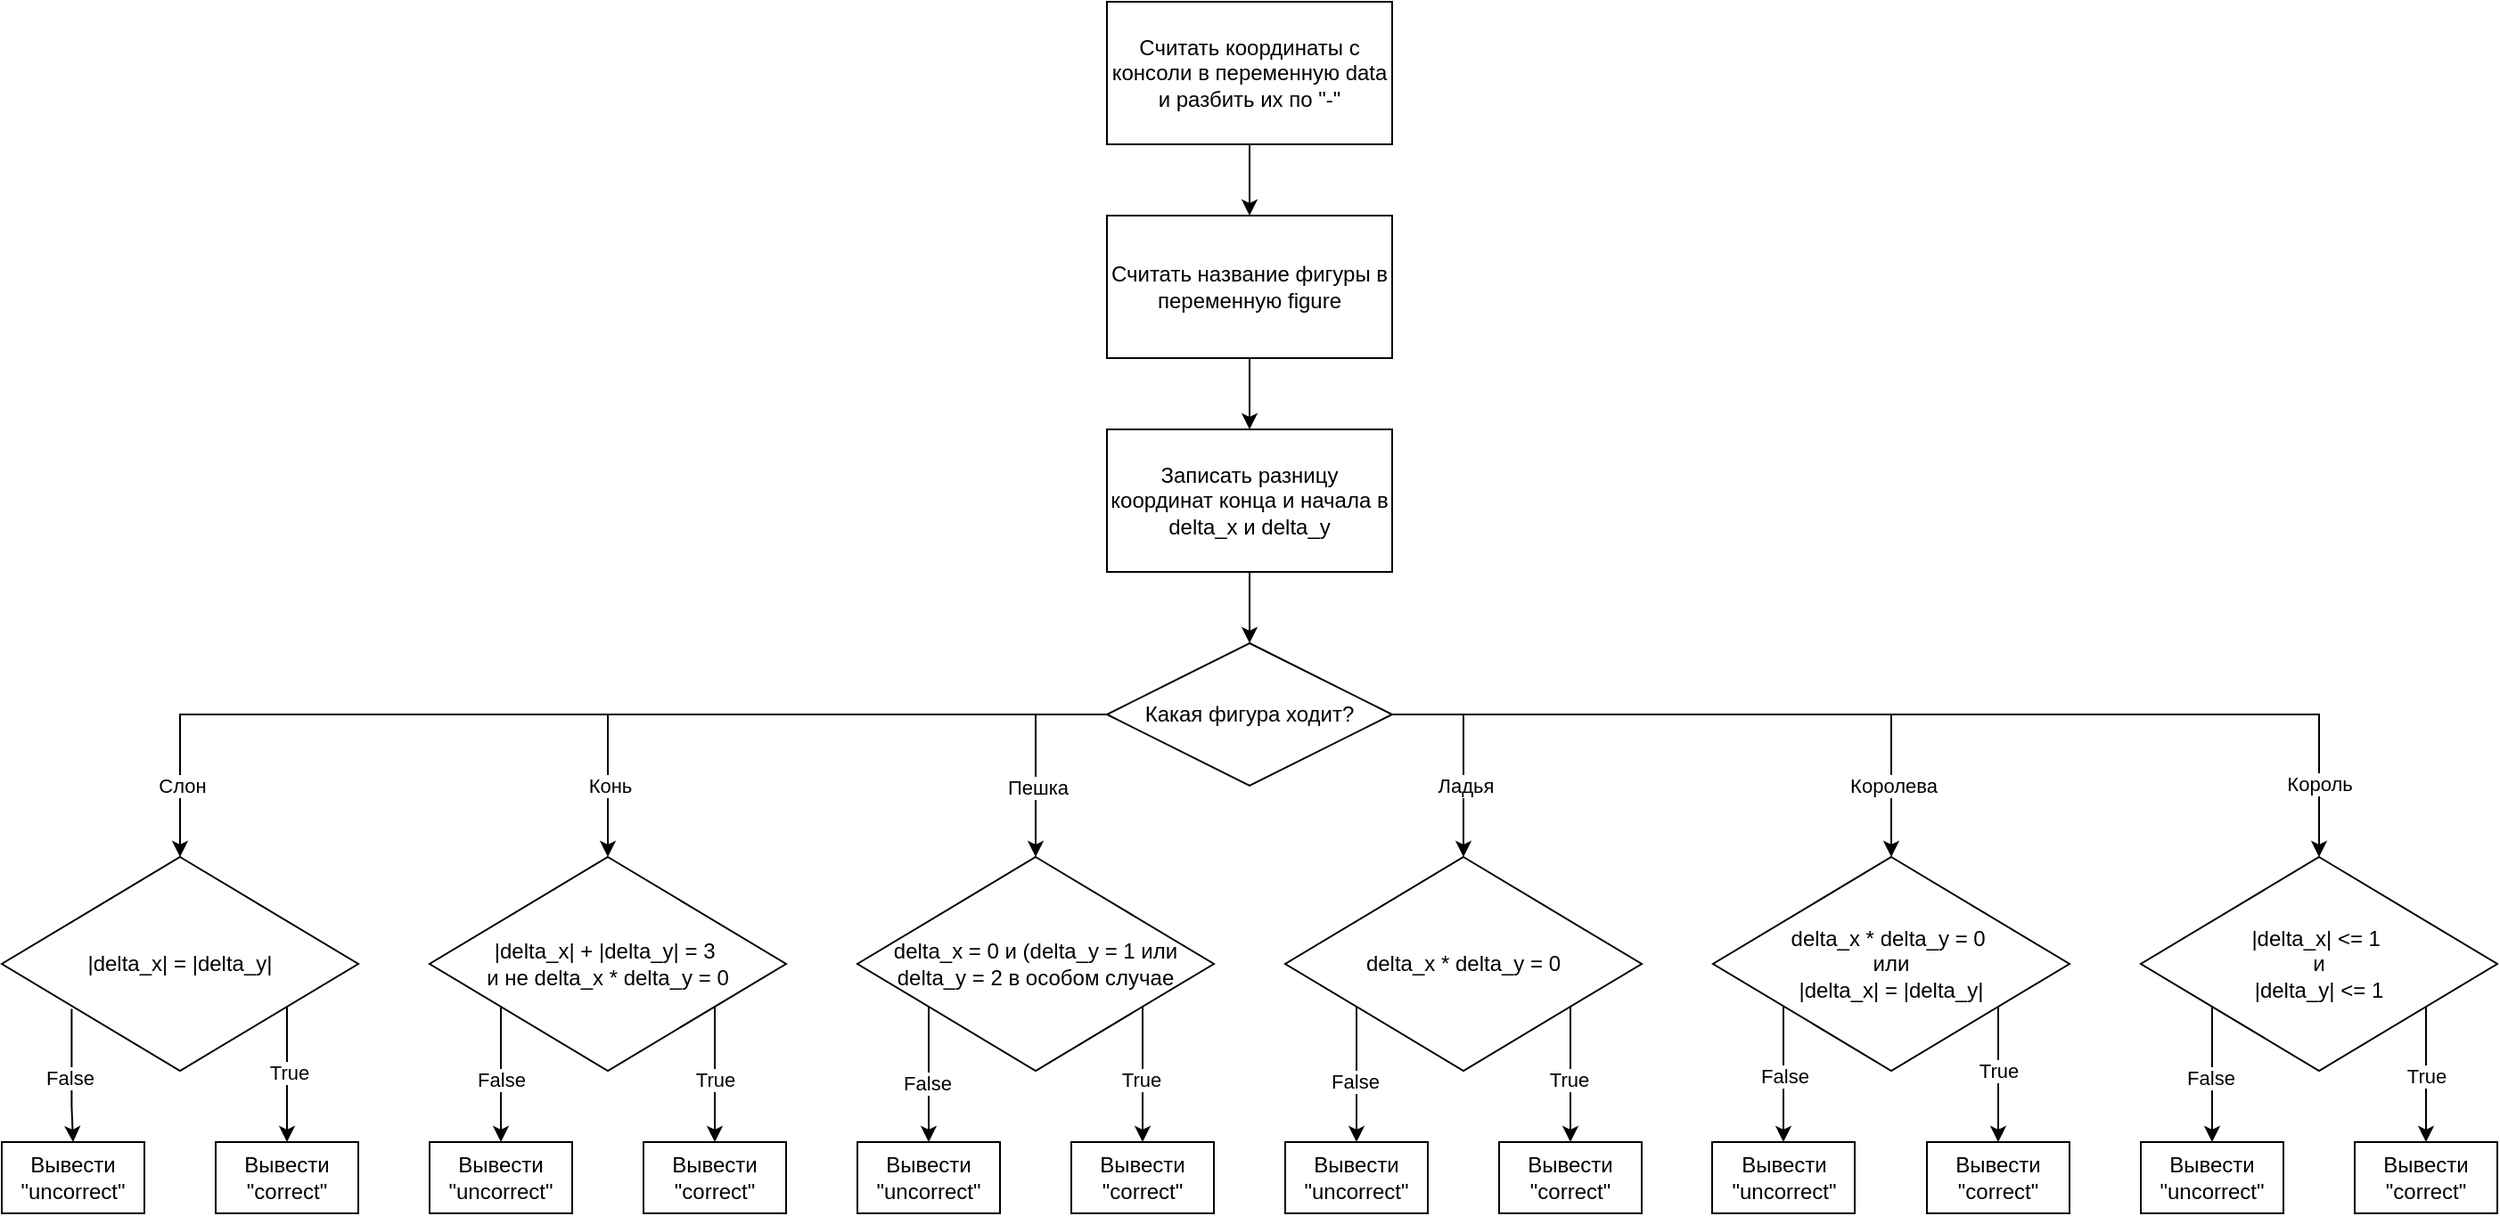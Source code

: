 <mxfile version="24.7.16">
  <diagram name="Страница — 1" id="Sr3ypWl--_1FnlIJtkq3">
    <mxGraphModel dx="2732" dy="951" grid="1" gridSize="10" guides="1" tooltips="1" connect="1" arrows="1" fold="1" page="1" pageScale="1" pageWidth="827" pageHeight="1169" math="0" shadow="0">
      <root>
        <mxCell id="0" />
        <mxCell id="1" parent="0" />
        <mxCell id="nNFturb-hY3B3aRszfwS-14" style="edgeStyle=orthogonalEdgeStyle;rounded=0;orthogonalLoop=1;jettySize=auto;html=1;entryX=0.5;entryY=0;entryDx=0;entryDy=0;" edge="1" parent="1" source="nNFturb-hY3B3aRszfwS-1" target="nNFturb-hY3B3aRszfwS-2">
          <mxGeometry relative="1" as="geometry" />
        </mxCell>
        <mxCell id="nNFturb-hY3B3aRszfwS-1" value="Считать координаты с консоли в переменную data и разбить их по &quot;-&quot;" style="rounded=0;whiteSpace=wrap;html=1;" vertex="1" parent="1">
          <mxGeometry x="320" y="40" width="160" height="80" as="geometry" />
        </mxCell>
        <mxCell id="nNFturb-hY3B3aRszfwS-15" style="edgeStyle=orthogonalEdgeStyle;rounded=0;orthogonalLoop=1;jettySize=auto;html=1;entryX=0.5;entryY=0;entryDx=0;entryDy=0;" edge="1" parent="1" source="nNFturb-hY3B3aRszfwS-2" target="nNFturb-hY3B3aRszfwS-3">
          <mxGeometry relative="1" as="geometry" />
        </mxCell>
        <mxCell id="nNFturb-hY3B3aRszfwS-2" value="Считать название фигуры в переменную figure" style="rounded=0;whiteSpace=wrap;html=1;" vertex="1" parent="1">
          <mxGeometry x="320" y="160" width="160" height="80" as="geometry" />
        </mxCell>
        <mxCell id="nNFturb-hY3B3aRszfwS-16" style="edgeStyle=orthogonalEdgeStyle;rounded=0;orthogonalLoop=1;jettySize=auto;html=1;" edge="1" parent="1" source="nNFturb-hY3B3aRszfwS-3" target="nNFturb-hY3B3aRszfwS-6">
          <mxGeometry relative="1" as="geometry" />
        </mxCell>
        <mxCell id="nNFturb-hY3B3aRszfwS-3" value="Записать разницу координат конца и начала в delta_x и delta_y" style="rounded=0;whiteSpace=wrap;html=1;" vertex="1" parent="1">
          <mxGeometry x="320" y="280" width="160" height="80" as="geometry" />
        </mxCell>
        <mxCell id="nNFturb-hY3B3aRszfwS-17" style="edgeStyle=orthogonalEdgeStyle;rounded=0;orthogonalLoop=1;jettySize=auto;html=1;entryX=0.5;entryY=0;entryDx=0;entryDy=0;" edge="1" parent="1" source="nNFturb-hY3B3aRszfwS-6" target="nNFturb-hY3B3aRszfwS-8">
          <mxGeometry relative="1" as="geometry">
            <Array as="points">
              <mxPoint x="520" y="440" />
            </Array>
          </mxGeometry>
        </mxCell>
        <mxCell id="nNFturb-hY3B3aRszfwS-24" value="Ладья" style="edgeLabel;html=1;align=center;verticalAlign=middle;resizable=0;points=[];" vertex="1" connectable="0" parent="nNFturb-hY3B3aRszfwS-17">
          <mxGeometry x="0.332" y="1" relative="1" as="geometry">
            <mxPoint as="offset" />
          </mxGeometry>
        </mxCell>
        <mxCell id="nNFturb-hY3B3aRszfwS-18" style="edgeStyle=orthogonalEdgeStyle;rounded=0;orthogonalLoop=1;jettySize=auto;html=1;entryX=0.5;entryY=0;entryDx=0;entryDy=0;" edge="1" parent="1" source="nNFturb-hY3B3aRszfwS-6" target="nNFturb-hY3B3aRszfwS-12">
          <mxGeometry relative="1" as="geometry" />
        </mxCell>
        <mxCell id="nNFturb-hY3B3aRszfwS-27" value="Королева" style="edgeLabel;html=1;align=center;verticalAlign=middle;resizable=0;points=[];" vertex="1" connectable="0" parent="nNFturb-hY3B3aRszfwS-18">
          <mxGeometry x="0.777" y="1" relative="1" as="geometry">
            <mxPoint as="offset" />
          </mxGeometry>
        </mxCell>
        <mxCell id="nNFturb-hY3B3aRszfwS-19" style="edgeStyle=orthogonalEdgeStyle;rounded=0;orthogonalLoop=1;jettySize=auto;html=1;entryX=0.5;entryY=0;entryDx=0;entryDy=0;" edge="1" parent="1" source="nNFturb-hY3B3aRszfwS-6" target="nNFturb-hY3B3aRszfwS-13">
          <mxGeometry relative="1" as="geometry" />
        </mxCell>
        <mxCell id="nNFturb-hY3B3aRszfwS-29" value="Король" style="edgeLabel;html=1;align=center;verticalAlign=middle;resizable=0;points=[];" vertex="1" connectable="0" parent="nNFturb-hY3B3aRszfwS-19">
          <mxGeometry x="0.861" relative="1" as="geometry">
            <mxPoint as="offset" />
          </mxGeometry>
        </mxCell>
        <mxCell id="nNFturb-hY3B3aRszfwS-20" style="edgeStyle=orthogonalEdgeStyle;rounded=0;orthogonalLoop=1;jettySize=auto;html=1;entryX=0.5;entryY=0;entryDx=0;entryDy=0;" edge="1" parent="1" source="nNFturb-hY3B3aRszfwS-6" target="nNFturb-hY3B3aRszfwS-7">
          <mxGeometry relative="1" as="geometry">
            <Array as="points">
              <mxPoint x="280" y="440" />
            </Array>
          </mxGeometry>
        </mxCell>
        <mxCell id="nNFturb-hY3B3aRszfwS-25" value="Пешка" style="edgeLabel;html=1;align=center;verticalAlign=middle;resizable=0;points=[];" vertex="1" connectable="0" parent="nNFturb-hY3B3aRszfwS-20">
          <mxGeometry x="0.348" y="1" relative="1" as="geometry">
            <mxPoint as="offset" />
          </mxGeometry>
        </mxCell>
        <mxCell id="nNFturb-hY3B3aRszfwS-21" style="edgeStyle=orthogonalEdgeStyle;rounded=0;orthogonalLoop=1;jettySize=auto;html=1;entryX=0.5;entryY=0;entryDx=0;entryDy=0;" edge="1" parent="1" source="nNFturb-hY3B3aRszfwS-6" target="nNFturb-hY3B3aRszfwS-9">
          <mxGeometry relative="1" as="geometry" />
        </mxCell>
        <mxCell id="nNFturb-hY3B3aRszfwS-26" value="Конь" style="edgeLabel;html=1;align=center;verticalAlign=middle;resizable=0;points=[];" vertex="1" connectable="0" parent="nNFturb-hY3B3aRszfwS-21">
          <mxGeometry x="0.777" y="1" relative="1" as="geometry">
            <mxPoint as="offset" />
          </mxGeometry>
        </mxCell>
        <mxCell id="nNFturb-hY3B3aRszfwS-22" style="edgeStyle=orthogonalEdgeStyle;rounded=0;orthogonalLoop=1;jettySize=auto;html=1;entryX=0.5;entryY=0;entryDx=0;entryDy=0;" edge="1" parent="1" source="nNFturb-hY3B3aRszfwS-6" target="nNFturb-hY3B3aRszfwS-11">
          <mxGeometry relative="1" as="geometry" />
        </mxCell>
        <mxCell id="nNFturb-hY3B3aRszfwS-28" value="Слон" style="edgeLabel;html=1;align=center;verticalAlign=middle;resizable=0;points=[];" vertex="1" connectable="0" parent="nNFturb-hY3B3aRszfwS-22">
          <mxGeometry x="0.866" y="1" relative="1" as="geometry">
            <mxPoint as="offset" />
          </mxGeometry>
        </mxCell>
        <mxCell id="nNFturb-hY3B3aRszfwS-6" value="Какая фигура ходит?" style="rhombus;whiteSpace=wrap;html=1;" vertex="1" parent="1">
          <mxGeometry x="320" y="400" width="160" height="80" as="geometry" />
        </mxCell>
        <mxCell id="nNFturb-hY3B3aRszfwS-73" style="edgeStyle=orthogonalEdgeStyle;rounded=0;orthogonalLoop=1;jettySize=auto;html=1;entryX=0.5;entryY=0;entryDx=0;entryDy=0;" edge="1" parent="1" source="nNFturb-hY3B3aRszfwS-7" target="nNFturb-hY3B3aRszfwS-66">
          <mxGeometry relative="1" as="geometry">
            <Array as="points">
              <mxPoint x="220" y="630" />
              <mxPoint x="220" y="630" />
            </Array>
          </mxGeometry>
        </mxCell>
        <mxCell id="nNFturb-hY3B3aRszfwS-90" value="False" style="edgeLabel;html=1;align=center;verticalAlign=middle;resizable=0;points=[];" vertex="1" connectable="0" parent="nNFturb-hY3B3aRszfwS-73">
          <mxGeometry x="0.121" y="-1" relative="1" as="geometry">
            <mxPoint as="offset" />
          </mxGeometry>
        </mxCell>
        <mxCell id="nNFturb-hY3B3aRszfwS-74" style="edgeStyle=orthogonalEdgeStyle;rounded=0;orthogonalLoop=1;jettySize=auto;html=1;entryX=0.5;entryY=0;entryDx=0;entryDy=0;" edge="1" parent="1" source="nNFturb-hY3B3aRszfwS-7" target="nNFturb-hY3B3aRszfwS-65">
          <mxGeometry relative="1" as="geometry">
            <Array as="points">
              <mxPoint x="330" y="640" />
              <mxPoint x="330" y="640" />
            </Array>
          </mxGeometry>
        </mxCell>
        <mxCell id="nNFturb-hY3B3aRszfwS-89" value="True" style="edgeLabel;html=1;align=center;verticalAlign=middle;resizable=0;points=[];" vertex="1" connectable="0" parent="nNFturb-hY3B3aRszfwS-74">
          <mxGeometry x="0.062" y="-1" relative="1" as="geometry">
            <mxPoint as="offset" />
          </mxGeometry>
        </mxCell>
        <mxCell id="nNFturb-hY3B3aRszfwS-7" value="delta_x = 0 и (delta_y = 1 или delta_y = 2 в особом случае" style="rhombus;whiteSpace=wrap;html=1;" vertex="1" parent="1">
          <mxGeometry x="180" y="520" width="200" height="120" as="geometry" />
        </mxCell>
        <mxCell id="nNFturb-hY3B3aRszfwS-75" style="edgeStyle=orthogonalEdgeStyle;rounded=0;orthogonalLoop=1;jettySize=auto;html=1;entryX=0.5;entryY=0;entryDx=0;entryDy=0;" edge="1" parent="1" source="nNFturb-hY3B3aRszfwS-8" target="nNFturb-hY3B3aRszfwS-68">
          <mxGeometry relative="1" as="geometry">
            <Array as="points">
              <mxPoint x="470" y="630" />
              <mxPoint x="470" y="630" />
            </Array>
          </mxGeometry>
        </mxCell>
        <mxCell id="nNFturb-hY3B3aRszfwS-88" value="False" style="edgeLabel;html=1;align=center;verticalAlign=middle;resizable=0;points=[];" vertex="1" connectable="0" parent="nNFturb-hY3B3aRszfwS-75">
          <mxGeometry x="0.101" y="-1" relative="1" as="geometry">
            <mxPoint as="offset" />
          </mxGeometry>
        </mxCell>
        <mxCell id="nNFturb-hY3B3aRszfwS-76" style="edgeStyle=orthogonalEdgeStyle;rounded=0;orthogonalLoop=1;jettySize=auto;html=1;entryX=0.5;entryY=0;entryDx=0;entryDy=0;" edge="1" parent="1" source="nNFturb-hY3B3aRszfwS-8" target="nNFturb-hY3B3aRszfwS-67">
          <mxGeometry relative="1" as="geometry">
            <Array as="points">
              <mxPoint x="570" y="630" />
              <mxPoint x="570" y="630" />
            </Array>
          </mxGeometry>
        </mxCell>
        <mxCell id="nNFturb-hY3B3aRszfwS-87" value="True" style="edgeLabel;html=1;align=center;verticalAlign=middle;resizable=0;points=[];" vertex="1" connectable="0" parent="nNFturb-hY3B3aRszfwS-76">
          <mxGeometry x="0.062" y="-1" relative="1" as="geometry">
            <mxPoint as="offset" />
          </mxGeometry>
        </mxCell>
        <mxCell id="nNFturb-hY3B3aRszfwS-8" value="delta_x * delta_y = 0" style="rhombus;whiteSpace=wrap;html=1;" vertex="1" parent="1">
          <mxGeometry x="420" y="520" width="200" height="120" as="geometry" />
        </mxCell>
        <mxCell id="nNFturb-hY3B3aRszfwS-63" style="edgeStyle=orthogonalEdgeStyle;rounded=0;orthogonalLoop=1;jettySize=auto;html=1;entryX=0.5;entryY=0;entryDx=0;entryDy=0;" edge="1" parent="1" source="nNFturb-hY3B3aRszfwS-9" target="nNFturb-hY3B3aRszfwS-36">
          <mxGeometry relative="1" as="geometry">
            <Array as="points">
              <mxPoint x="90" y="600" />
              <mxPoint x="90" y="600" />
            </Array>
          </mxGeometry>
        </mxCell>
        <mxCell id="nNFturb-hY3B3aRszfwS-91" value="True" style="edgeLabel;html=1;align=center;verticalAlign=middle;resizable=0;points=[];" vertex="1" connectable="0" parent="nNFturb-hY3B3aRszfwS-63">
          <mxGeometry x="0.082" relative="1" as="geometry">
            <mxPoint as="offset" />
          </mxGeometry>
        </mxCell>
        <mxCell id="nNFturb-hY3B3aRszfwS-64" style="edgeStyle=orthogonalEdgeStyle;rounded=0;orthogonalLoop=1;jettySize=auto;html=1;entryX=0.5;entryY=0;entryDx=0;entryDy=0;" edge="1" parent="1" source="nNFturb-hY3B3aRszfwS-9" target="nNFturb-hY3B3aRszfwS-37">
          <mxGeometry relative="1" as="geometry">
            <Array as="points">
              <mxPoint x="-20" y="610" />
              <mxPoint x="-20" y="610" />
            </Array>
          </mxGeometry>
        </mxCell>
        <mxCell id="nNFturb-hY3B3aRszfwS-92" value="False" style="edgeLabel;html=1;align=center;verticalAlign=middle;resizable=0;points=[];" vertex="1" connectable="0" parent="nNFturb-hY3B3aRszfwS-64">
          <mxGeometry x="0.082" relative="1" as="geometry">
            <mxPoint as="offset" />
          </mxGeometry>
        </mxCell>
        <mxCell id="nNFturb-hY3B3aRszfwS-9" value="|delta_x| + |delta_y| = 3&amp;nbsp;&lt;div&gt;и не&lt;span style=&quot;background-color: initial;&quot;&gt;&amp;nbsp;&lt;/span&gt;delta_x * delta_y = 0&lt;/div&gt;" style="rhombus;whiteSpace=wrap;html=1;" vertex="1" parent="1">
          <mxGeometry x="-60" y="520" width="200" height="120" as="geometry" />
        </mxCell>
        <mxCell id="nNFturb-hY3B3aRszfwS-32" style="edgeStyle=orthogonalEdgeStyle;rounded=0;orthogonalLoop=1;jettySize=auto;html=1;entryX=0.5;entryY=0;entryDx=0;entryDy=0;exitX=0.787;exitY=0.704;exitDx=0;exitDy=0;exitPerimeter=0;" edge="1" parent="1" source="nNFturb-hY3B3aRszfwS-11" target="nNFturb-hY3B3aRszfwS-30">
          <mxGeometry relative="1" as="geometry">
            <Array as="points">
              <mxPoint x="-140" y="604" />
            </Array>
          </mxGeometry>
        </mxCell>
        <mxCell id="nNFturb-hY3B3aRszfwS-93" value="True" style="edgeLabel;html=1;align=center;verticalAlign=middle;resizable=0;points=[];" vertex="1" connectable="0" parent="nNFturb-hY3B3aRszfwS-32">
          <mxGeometry x="-0.007" y="1" relative="1" as="geometry">
            <mxPoint as="offset" />
          </mxGeometry>
        </mxCell>
        <mxCell id="nNFturb-hY3B3aRszfwS-11" value="|delta_x| = |delta_y|" style="rhombus;whiteSpace=wrap;html=1;" vertex="1" parent="1">
          <mxGeometry x="-300" y="520" width="200" height="120" as="geometry" />
        </mxCell>
        <mxCell id="nNFturb-hY3B3aRszfwS-79" style="edgeStyle=orthogonalEdgeStyle;rounded=0;orthogonalLoop=1;jettySize=auto;html=1;entryX=0.5;entryY=0;entryDx=0;entryDy=0;" edge="1" parent="1" source="nNFturb-hY3B3aRszfwS-12" target="nNFturb-hY3B3aRszfwS-69">
          <mxGeometry relative="1" as="geometry">
            <Array as="points">
              <mxPoint x="810" y="630" />
              <mxPoint x="810" y="630" />
            </Array>
          </mxGeometry>
        </mxCell>
        <mxCell id="nNFturb-hY3B3aRszfwS-86" value="True" style="edgeLabel;html=1;align=center;verticalAlign=middle;resizable=0;points=[];" vertex="1" connectable="0" parent="nNFturb-hY3B3aRszfwS-79">
          <mxGeometry x="-0.055" relative="1" as="geometry">
            <mxPoint as="offset" />
          </mxGeometry>
        </mxCell>
        <mxCell id="nNFturb-hY3B3aRszfwS-80" style="edgeStyle=orthogonalEdgeStyle;rounded=0;orthogonalLoop=1;jettySize=auto;html=1;entryX=0.5;entryY=0;entryDx=0;entryDy=0;" edge="1" parent="1" source="nNFturb-hY3B3aRszfwS-12" target="nNFturb-hY3B3aRszfwS-70">
          <mxGeometry relative="1" as="geometry">
            <Array as="points">
              <mxPoint x="720" y="630" />
              <mxPoint x="720" y="630" />
            </Array>
          </mxGeometry>
        </mxCell>
        <mxCell id="nNFturb-hY3B3aRszfwS-85" value="False" style="edgeLabel;html=1;align=center;verticalAlign=middle;resizable=0;points=[];" vertex="1" connectable="0" parent="nNFturb-hY3B3aRszfwS-80">
          <mxGeometry x="0.027" relative="1" as="geometry">
            <mxPoint as="offset" />
          </mxGeometry>
        </mxCell>
        <mxCell id="nNFturb-hY3B3aRszfwS-12" value="delta_x * delta_y = 0&amp;nbsp;&lt;div&gt;или&lt;div&gt;|delta_x| = |delta_y|&lt;br&gt;&lt;/div&gt;&lt;/div&gt;" style="rhombus;whiteSpace=wrap;html=1;" vertex="1" parent="1">
          <mxGeometry x="660" y="520" width="200" height="120" as="geometry" />
        </mxCell>
        <mxCell id="nNFturb-hY3B3aRszfwS-77" style="edgeStyle=orthogonalEdgeStyle;rounded=0;orthogonalLoop=1;jettySize=auto;html=1;entryX=0.5;entryY=0;entryDx=0;entryDy=0;" edge="1" parent="1" source="nNFturb-hY3B3aRszfwS-13" target="nNFturb-hY3B3aRszfwS-72">
          <mxGeometry relative="1" as="geometry">
            <Array as="points">
              <mxPoint x="940" y="630" />
              <mxPoint x="940" y="630" />
            </Array>
          </mxGeometry>
        </mxCell>
        <mxCell id="nNFturb-hY3B3aRszfwS-82" value="False" style="edgeLabel;html=1;align=center;verticalAlign=middle;resizable=0;points=[];" vertex="1" connectable="0" parent="nNFturb-hY3B3aRszfwS-77">
          <mxGeometry x="0.043" y="-1" relative="1" as="geometry">
            <mxPoint as="offset" />
          </mxGeometry>
        </mxCell>
        <mxCell id="nNFturb-hY3B3aRszfwS-78" style="edgeStyle=orthogonalEdgeStyle;rounded=0;orthogonalLoop=1;jettySize=auto;html=1;entryX=0.5;entryY=0;entryDx=0;entryDy=0;" edge="1" parent="1" source="nNFturb-hY3B3aRszfwS-13" target="nNFturb-hY3B3aRszfwS-71">
          <mxGeometry relative="1" as="geometry">
            <Array as="points">
              <mxPoint x="1050" y="630" />
              <mxPoint x="1050" y="630" />
            </Array>
          </mxGeometry>
        </mxCell>
        <mxCell id="nNFturb-hY3B3aRszfwS-81" value="True" style="edgeLabel;html=1;align=center;verticalAlign=middle;resizable=0;points=[];" vertex="1" connectable="0" parent="nNFturb-hY3B3aRszfwS-78">
          <mxGeometry x="0.023" relative="1" as="geometry">
            <mxPoint as="offset" />
          </mxGeometry>
        </mxCell>
        <mxCell id="nNFturb-hY3B3aRszfwS-13" value="|delta_x| &amp;lt;= 1&amp;nbsp;&lt;div&gt;и&lt;div&gt;|delta_y| &amp;lt;= 1&lt;/div&gt;&lt;/div&gt;" style="rhombus;whiteSpace=wrap;html=1;" vertex="1" parent="1">
          <mxGeometry x="900" y="520" width="200" height="120" as="geometry" />
        </mxCell>
        <mxCell id="nNFturb-hY3B3aRszfwS-30" value="Вывести &quot;correct&quot;" style="rounded=0;whiteSpace=wrap;html=1;" vertex="1" parent="1">
          <mxGeometry x="-180" y="680" width="80" height="40" as="geometry" />
        </mxCell>
        <mxCell id="nNFturb-hY3B3aRszfwS-31" value="Вывести &quot;uncorrect&quot;" style="rounded=0;whiteSpace=wrap;html=1;" vertex="1" parent="1">
          <mxGeometry x="-300" y="680" width="80" height="40" as="geometry" />
        </mxCell>
        <mxCell id="nNFturb-hY3B3aRszfwS-33" style="edgeStyle=orthogonalEdgeStyle;rounded=0;orthogonalLoop=1;jettySize=auto;html=1;entryX=0.5;entryY=0;entryDx=0;entryDy=0;exitX=0.196;exitY=0.71;exitDx=0;exitDy=0;exitPerimeter=0;" edge="1" parent="1" source="nNFturb-hY3B3aRszfwS-11" target="nNFturb-hY3B3aRszfwS-31">
          <mxGeometry relative="1" as="geometry">
            <mxPoint x="-260.43" y="604" as="sourcePoint" />
            <mxPoint x="-260.43" y="680" as="targetPoint" />
            <Array as="points" />
          </mxGeometry>
        </mxCell>
        <mxCell id="nNFturb-hY3B3aRszfwS-94" value="False" style="edgeLabel;html=1;align=center;verticalAlign=middle;resizable=0;points=[];" vertex="1" connectable="0" parent="nNFturb-hY3B3aRszfwS-33">
          <mxGeometry x="0.036" y="-1" relative="1" as="geometry">
            <mxPoint as="offset" />
          </mxGeometry>
        </mxCell>
        <mxCell id="nNFturb-hY3B3aRszfwS-36" value="Вывести &quot;correct&quot;" style="rounded=0;whiteSpace=wrap;html=1;" vertex="1" parent="1">
          <mxGeometry x="60" y="680" width="80" height="40" as="geometry" />
        </mxCell>
        <mxCell id="nNFturb-hY3B3aRszfwS-37" value="Вывести &quot;uncorrect&quot;" style="rounded=0;whiteSpace=wrap;html=1;" vertex="1" parent="1">
          <mxGeometry x="-60" y="680" width="80" height="40" as="geometry" />
        </mxCell>
        <mxCell id="nNFturb-hY3B3aRszfwS-65" value="Вывести &quot;correct&quot;" style="rounded=0;whiteSpace=wrap;html=1;" vertex="1" parent="1">
          <mxGeometry x="300" y="680" width="80" height="40" as="geometry" />
        </mxCell>
        <mxCell id="nNFturb-hY3B3aRszfwS-66" value="Вывести &quot;uncorrect&quot;" style="rounded=0;whiteSpace=wrap;html=1;" vertex="1" parent="1">
          <mxGeometry x="180" y="680" width="80" height="40" as="geometry" />
        </mxCell>
        <mxCell id="nNFturb-hY3B3aRszfwS-67" value="Вывести &quot;correct&quot;" style="rounded=0;whiteSpace=wrap;html=1;" vertex="1" parent="1">
          <mxGeometry x="540" y="680" width="80" height="40" as="geometry" />
        </mxCell>
        <mxCell id="nNFturb-hY3B3aRszfwS-68" value="Вывести &quot;uncorrect&quot;" style="rounded=0;whiteSpace=wrap;html=1;" vertex="1" parent="1">
          <mxGeometry x="420" y="680" width="80" height="40" as="geometry" />
        </mxCell>
        <mxCell id="nNFturb-hY3B3aRszfwS-69" value="Вывести &quot;correct&quot;" style="rounded=0;whiteSpace=wrap;html=1;" vertex="1" parent="1">
          <mxGeometry x="780" y="680" width="80" height="40" as="geometry" />
        </mxCell>
        <mxCell id="nNFturb-hY3B3aRszfwS-70" value="Вывести &quot;uncorrect&quot;" style="rounded=0;whiteSpace=wrap;html=1;" vertex="1" parent="1">
          <mxGeometry x="659.5" y="680" width="80" height="40" as="geometry" />
        </mxCell>
        <mxCell id="nNFturb-hY3B3aRszfwS-71" value="Вывести &quot;correct&quot;" style="rounded=0;whiteSpace=wrap;html=1;" vertex="1" parent="1">
          <mxGeometry x="1020" y="680" width="80" height="40" as="geometry" />
        </mxCell>
        <mxCell id="nNFturb-hY3B3aRszfwS-72" value="Вывести &quot;uncorrect&quot;" style="rounded=0;whiteSpace=wrap;html=1;" vertex="1" parent="1">
          <mxGeometry x="900" y="680" width="80" height="40" as="geometry" />
        </mxCell>
      </root>
    </mxGraphModel>
  </diagram>
</mxfile>
